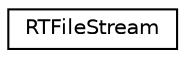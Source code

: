 digraph "Graphical Class Hierarchy"
{
  edge [fontname="Helvetica",fontsize="10",labelfontname="Helvetica",labelfontsize="10"];
  node [fontname="Helvetica",fontsize="10",shape=record];
  rankdir="LR";
  Node0 [label="RTFileStream",height=0.2,width=0.4,color="black", fillcolor="white", style="filled",URL="$classRTFileStream.html"];
}
